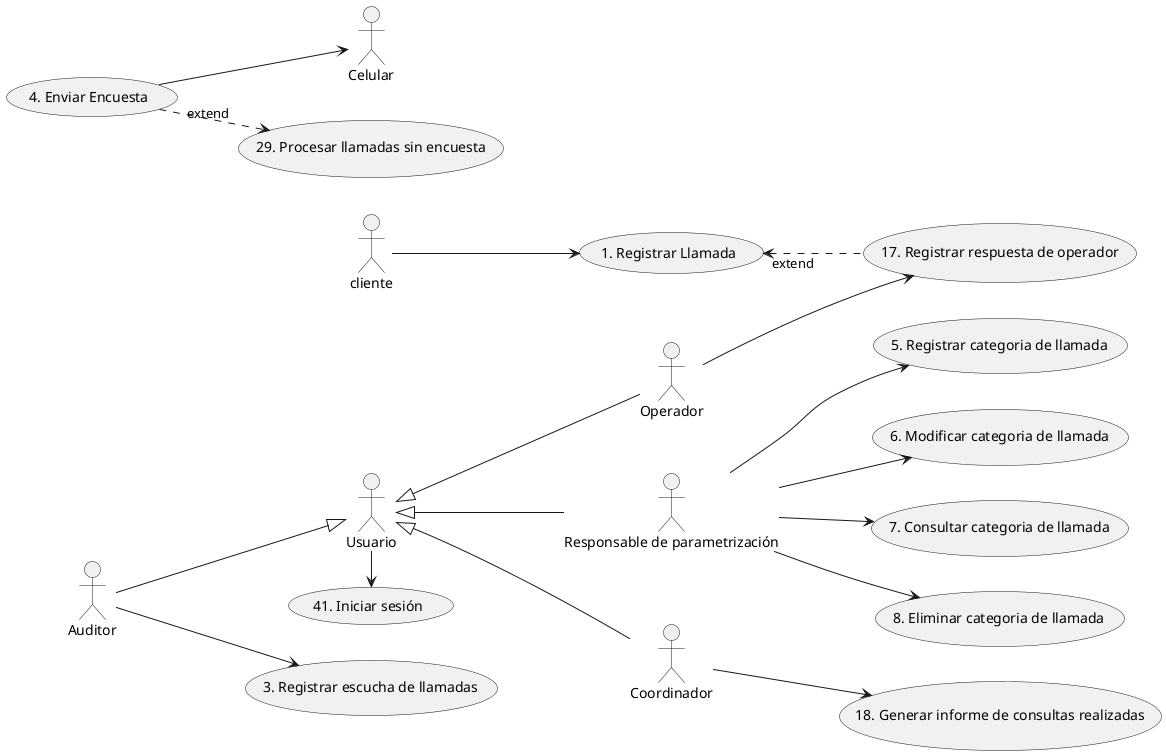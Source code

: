 @startuml
left to right direction
actor Usuario as u
usecase "41. Iniciar sesión" as c41
actor "Operador" as o
actor "Responsable de parametrización" as rp
actor "Coordinador" as r
actor "cliente" as c
actor "Auditor" as a
actor "Celular" as cel
usecase "1. Registrar Llamada" as c1


usecase "3. Registrar escucha de llamadas" as c3
usecase "4. Enviar Encuesta" as c4

usecase "17. Registrar respuesta de operador" as c17
usecase "18. Generar informe de consultas realizadas" as c18
usecase "29. Procesar llamadas sin encuesta" as c29
usecase "5. Registrar categoria de llamada" as c5
usecase "6. Modificar categoria de llamada" as c6
usecase "7. Consultar categoria de llamada" as c7
usecase "8. Eliminar categoria de llamada" as c8
u -> c41
r --> c18
c4 ..>"extend" c29
c1 "extend"<.. c17
u <|-- r
u <|-- o
u <|-- rp
a --|> u
c --> c1
a --> c3
c4 --> cel

o --> c17

rp --> c5
rp --> c6
rp --> c7
rp --> c8
@enduml
